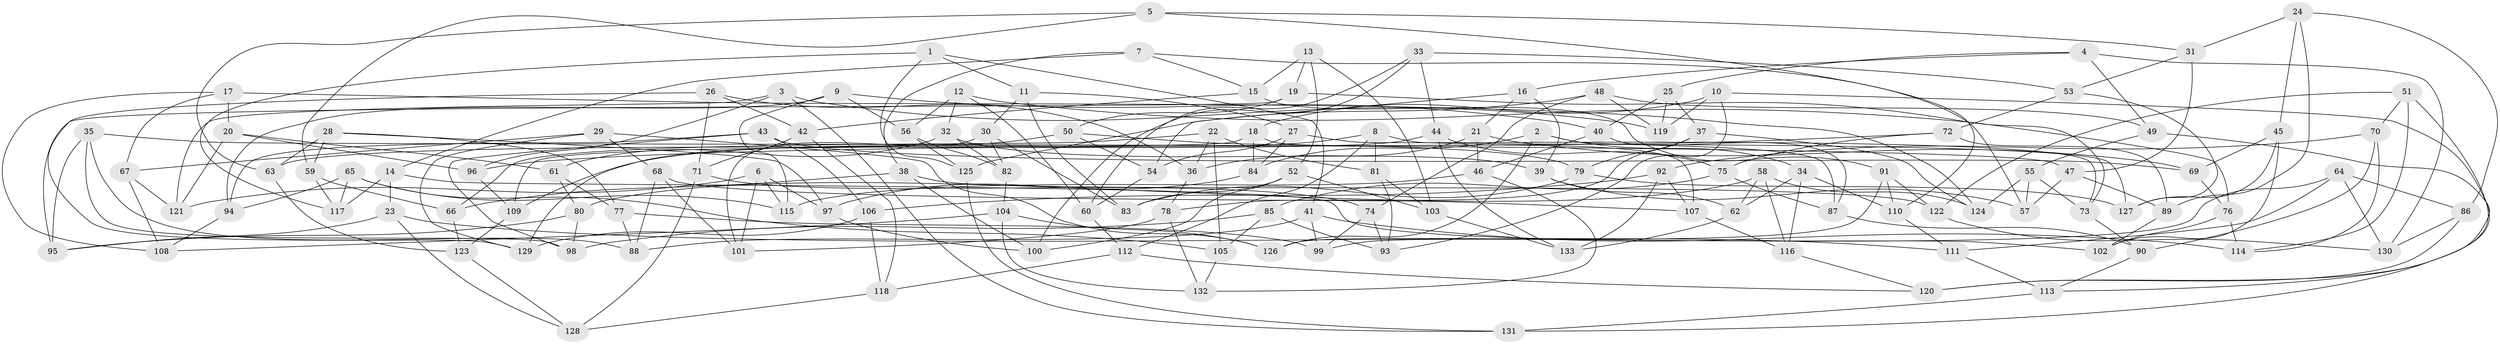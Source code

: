 // coarse degree distribution, {3: 0.05, 4: 0.325, 6: 0.425, 5: 0.2}
// Generated by graph-tools (version 1.1) at 2025/38/03/04/25 23:38:15]
// undirected, 133 vertices, 266 edges
graph export_dot {
  node [color=gray90,style=filled];
  1;
  2;
  3;
  4;
  5;
  6;
  7;
  8;
  9;
  10;
  11;
  12;
  13;
  14;
  15;
  16;
  17;
  18;
  19;
  20;
  21;
  22;
  23;
  24;
  25;
  26;
  27;
  28;
  29;
  30;
  31;
  32;
  33;
  34;
  35;
  36;
  37;
  38;
  39;
  40;
  41;
  42;
  43;
  44;
  45;
  46;
  47;
  48;
  49;
  50;
  51;
  52;
  53;
  54;
  55;
  56;
  57;
  58;
  59;
  60;
  61;
  62;
  63;
  64;
  65;
  66;
  67;
  68;
  69;
  70;
  71;
  72;
  73;
  74;
  75;
  76;
  77;
  78;
  79;
  80;
  81;
  82;
  83;
  84;
  85;
  86;
  87;
  88;
  89;
  90;
  91;
  92;
  93;
  94;
  95;
  96;
  97;
  98;
  99;
  100;
  101;
  102;
  103;
  104;
  105;
  106;
  107;
  108;
  109;
  110;
  111;
  112;
  113;
  114;
  115;
  116;
  117;
  118;
  119;
  120;
  121;
  122;
  123;
  124;
  125;
  126;
  127;
  128;
  129;
  130;
  131;
  132;
  133;
  1 -- 125;
  1 -- 11;
  1 -- 117;
  1 -- 41;
  2 -- 87;
  2 -- 126;
  2 -- 34;
  2 -- 84;
  3 -- 96;
  3 -- 131;
  3 -- 121;
  3 -- 119;
  4 -- 49;
  4 -- 16;
  4 -- 130;
  4 -- 25;
  5 -- 63;
  5 -- 110;
  5 -- 59;
  5 -- 31;
  6 -- 101;
  6 -- 97;
  6 -- 121;
  6 -- 115;
  7 -- 14;
  7 -- 38;
  7 -- 57;
  7 -- 15;
  8 -- 112;
  8 -- 127;
  8 -- 109;
  8 -- 81;
  9 -- 115;
  9 -- 94;
  9 -- 56;
  9 -- 40;
  10 -- 119;
  10 -- 18;
  10 -- 93;
  10 -- 113;
  11 -- 27;
  11 -- 30;
  11 -- 83;
  12 -- 56;
  12 -- 32;
  12 -- 76;
  12 -- 60;
  13 -- 52;
  13 -- 19;
  13 -- 103;
  13 -- 15;
  14 -- 23;
  14 -- 102;
  14 -- 117;
  15 -- 42;
  15 -- 91;
  16 -- 39;
  16 -- 21;
  16 -- 54;
  17 -- 67;
  17 -- 20;
  17 -- 124;
  17 -- 108;
  18 -- 109;
  18 -- 84;
  18 -- 107;
  19 -- 73;
  19 -- 95;
  19 -- 50;
  20 -- 61;
  20 -- 121;
  20 -- 96;
  21 -- 36;
  21 -- 46;
  21 -- 69;
  22 -- 66;
  22 -- 81;
  22 -- 105;
  22 -- 36;
  23 -- 128;
  23 -- 111;
  23 -- 95;
  24 -- 45;
  24 -- 86;
  24 -- 31;
  24 -- 89;
  25 -- 40;
  25 -- 37;
  25 -- 119;
  26 -- 36;
  26 -- 129;
  26 -- 71;
  26 -- 42;
  27 -- 84;
  27 -- 54;
  27 -- 73;
  28 -- 59;
  28 -- 77;
  28 -- 97;
  28 -- 63;
  29 -- 68;
  29 -- 126;
  29 -- 129;
  29 -- 67;
  30 -- 83;
  30 -- 101;
  30 -- 82;
  31 -- 53;
  31 -- 47;
  32 -- 82;
  32 -- 39;
  32 -- 61;
  33 -- 53;
  33 -- 100;
  33 -- 44;
  33 -- 60;
  34 -- 110;
  34 -- 62;
  34 -- 116;
  35 -- 95;
  35 -- 98;
  35 -- 88;
  35 -- 47;
  36 -- 78;
  37 -- 78;
  37 -- 124;
  37 -- 79;
  38 -- 66;
  38 -- 100;
  38 -- 122;
  39 -- 57;
  39 -- 62;
  40 -- 46;
  40 -- 87;
  41 -- 114;
  41 -- 88;
  41 -- 99;
  42 -- 71;
  42 -- 118;
  43 -- 98;
  43 -- 69;
  43 -- 94;
  43 -- 106;
  44 -- 63;
  44 -- 75;
  44 -- 133;
  45 -- 127;
  45 -- 102;
  45 -- 69;
  46 -- 132;
  46 -- 115;
  47 -- 57;
  47 -- 89;
  48 -- 119;
  48 -- 125;
  48 -- 49;
  48 -- 74;
  49 -- 55;
  49 -- 131;
  50 -- 79;
  50 -- 129;
  50 -- 54;
  51 -- 70;
  51 -- 120;
  51 -- 122;
  51 -- 114;
  52 -- 100;
  52 -- 103;
  52 -- 83;
  53 -- 127;
  53 -- 72;
  54 -- 60;
  55 -- 73;
  55 -- 57;
  55 -- 124;
  56 -- 82;
  56 -- 125;
  58 -- 116;
  58 -- 62;
  58 -- 80;
  58 -- 124;
  59 -- 117;
  59 -- 66;
  60 -- 112;
  61 -- 80;
  61 -- 77;
  62 -- 133;
  63 -- 123;
  64 -- 130;
  64 -- 86;
  64 -- 99;
  64 -- 111;
  65 -- 105;
  65 -- 115;
  65 -- 117;
  65 -- 94;
  66 -- 123;
  67 -- 108;
  67 -- 121;
  68 -- 101;
  68 -- 107;
  68 -- 88;
  69 -- 76;
  70 -- 90;
  70 -- 92;
  70 -- 114;
  71 -- 128;
  71 -- 74;
  72 -- 89;
  72 -- 96;
  72 -- 75;
  73 -- 90;
  74 -- 93;
  74 -- 99;
  75 -- 85;
  75 -- 87;
  76 -- 102;
  76 -- 114;
  77 -- 88;
  77 -- 99;
  78 -- 132;
  78 -- 101;
  79 -- 127;
  79 -- 83;
  80 -- 98;
  80 -- 95;
  81 -- 93;
  81 -- 103;
  82 -- 104;
  84 -- 97;
  85 -- 98;
  85 -- 93;
  85 -- 105;
  86 -- 130;
  86 -- 120;
  87 -- 90;
  89 -- 102;
  90 -- 113;
  91 -- 122;
  91 -- 110;
  91 -- 126;
  92 -- 133;
  92 -- 106;
  92 -- 107;
  94 -- 108;
  96 -- 109;
  97 -- 100;
  103 -- 133;
  104 -- 108;
  104 -- 126;
  104 -- 132;
  105 -- 132;
  106 -- 129;
  106 -- 118;
  107 -- 116;
  109 -- 123;
  110 -- 111;
  111 -- 113;
  112 -- 120;
  112 -- 118;
  113 -- 131;
  116 -- 120;
  118 -- 128;
  122 -- 130;
  123 -- 128;
  125 -- 131;
}
